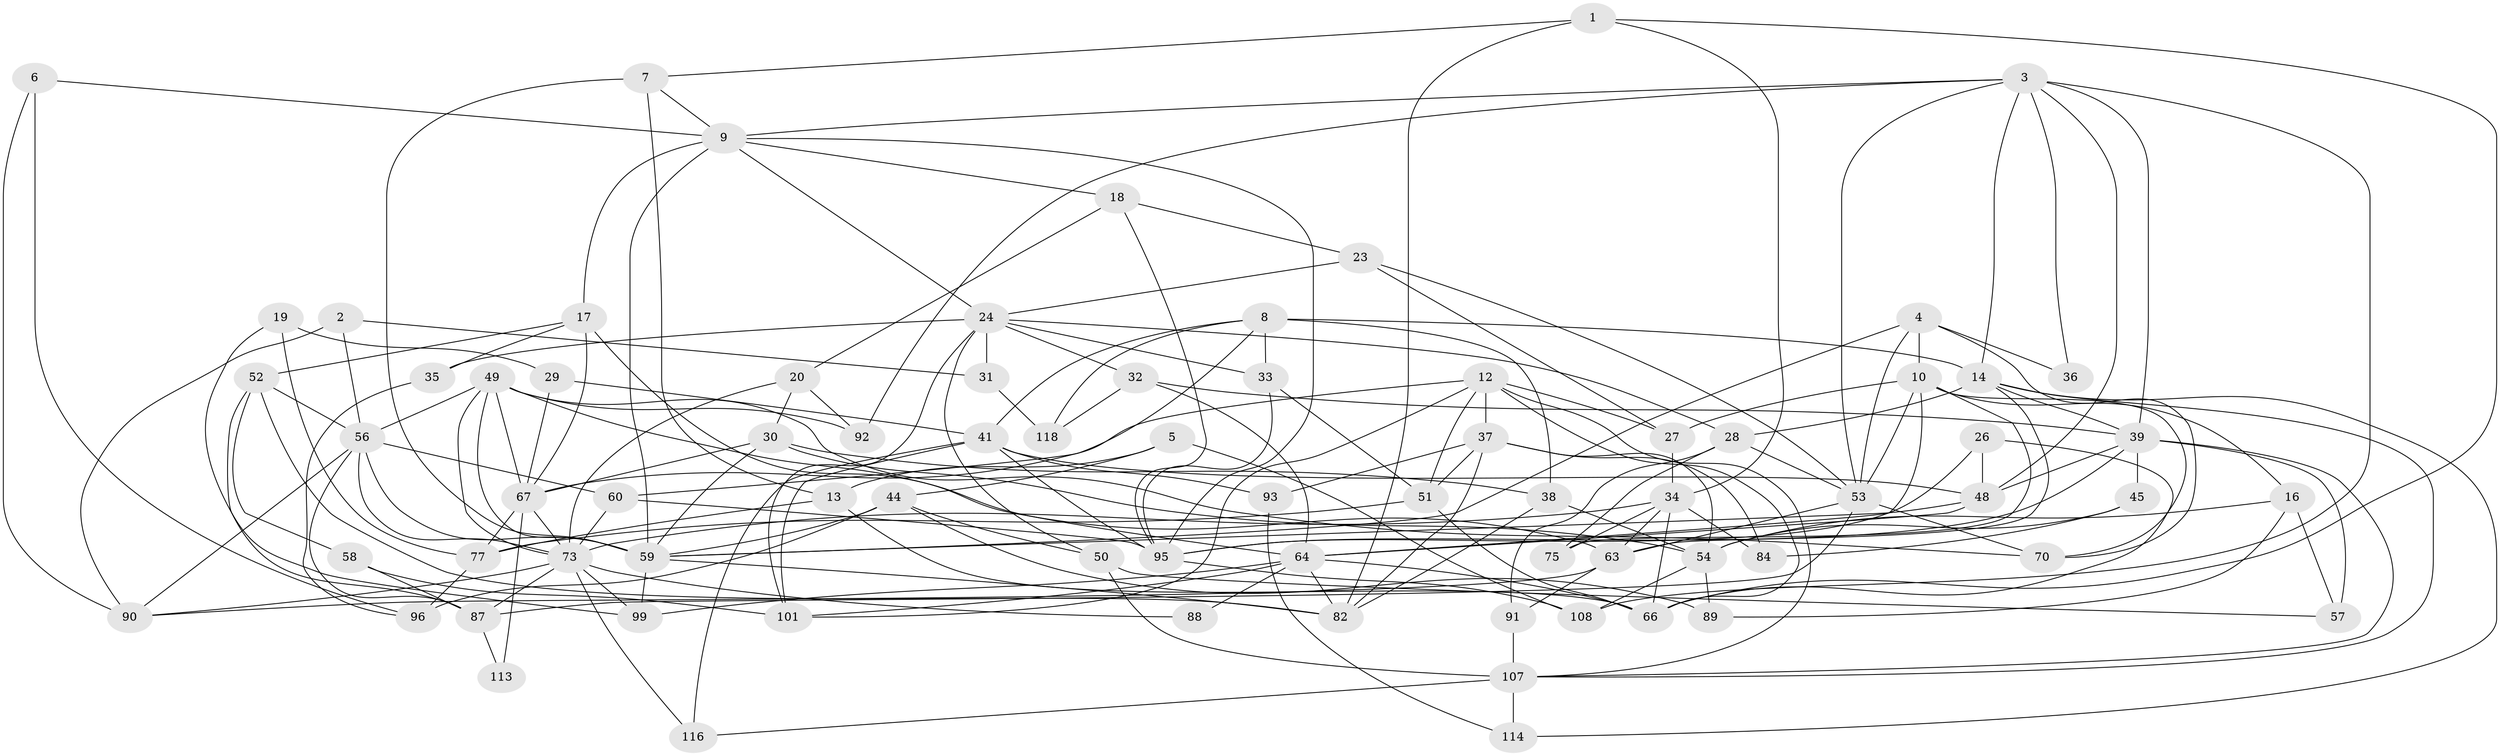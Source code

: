 // original degree distribution, {4: 0.2542372881355932, 2: 0.11016949152542373, 3: 0.2796610169491525, 5: 0.2542372881355932, 6: 0.06779661016949153, 7: 0.025423728813559324, 8: 0.00847457627118644}
// Generated by graph-tools (version 1.1) at 2025/41/03/06/25 10:41:52]
// undirected, 76 vertices, 189 edges
graph export_dot {
graph [start="1"]
  node [color=gray90,style=filled];
  1;
  2 [super="+46"];
  3 [super="+15"];
  4 [super="+61"];
  5;
  6;
  7;
  8 [super="+22"];
  9 [super="+55"];
  10 [super="+11"];
  12 [super="+21"];
  13 [super="+43"];
  14 [super="+79"];
  16 [super="+47"];
  17;
  18 [super="+25"];
  19;
  20 [super="+110"];
  23;
  24 [super="+62"];
  26;
  27;
  28 [super="+78"];
  29;
  30 [super="+111"];
  31;
  32 [super="+42"];
  33;
  34 [super="+94"];
  35;
  36;
  37 [super="+40"];
  38;
  39 [super="+104"];
  41 [super="+65"];
  44 [super="+72"];
  45;
  48 [super="+81"];
  49 [super="+69"];
  50;
  51;
  52 [super="+80"];
  53 [super="+103"];
  54 [super="+71"];
  56 [super="+76"];
  57 [super="+86"];
  58;
  59 [super="+112"];
  60;
  63 [super="+68"];
  64 [super="+74"];
  66 [super="+97"];
  67 [super="+106"];
  70 [super="+105"];
  73 [super="+83"];
  75 [super="+85"];
  77 [super="+100"];
  82 [super="+115"];
  84;
  87;
  88;
  89;
  90;
  91;
  92;
  93;
  95 [super="+109"];
  96 [super="+98"];
  99;
  101 [super="+102"];
  107 [super="+117"];
  108;
  113;
  114;
  116;
  118;
  1 -- 7;
  1 -- 34;
  1 -- 82;
  1 -- 66;
  2 -- 90;
  2 -- 31;
  2 -- 56;
  3 -- 53;
  3 -- 48;
  3 -- 36;
  3 -- 108;
  3 -- 14;
  3 -- 92;
  3 -- 9;
  3 -- 39;
  4 -- 59;
  4 -- 36;
  4 -- 53;
  4 -- 10 [weight=2];
  4 -- 70;
  5 -- 44;
  5 -- 108;
  5 -- 13;
  6 -- 90;
  6 -- 9;
  6 -- 96;
  7 -- 59;
  7 -- 13;
  7 -- 9;
  8 -- 60;
  8 -- 14;
  8 -- 33;
  8 -- 118;
  8 -- 38;
  8 -- 41;
  9 -- 18;
  9 -- 17;
  9 -- 24;
  9 -- 59;
  9 -- 95;
  10 -- 27;
  10 -- 53;
  10 -- 64;
  10 -- 75;
  10 -- 16;
  10 -- 70;
  12 -- 27;
  12 -- 37;
  12 -- 51;
  12 -- 101;
  12 -- 107;
  12 -- 67;
  12 -- 66;
  13 -- 66;
  13 -- 77;
  14 -- 39;
  14 -- 107;
  14 -- 28 [weight=2];
  14 -- 114;
  14 -- 63;
  16 -- 57;
  16 -- 54;
  16 -- 89;
  17 -- 35;
  17 -- 52;
  17 -- 64;
  17 -- 67;
  18 -- 23;
  18 -- 20;
  18 -- 95;
  19 -- 29;
  19 -- 99;
  19 -- 77;
  20 -- 30;
  20 -- 92;
  20 -- 73;
  23 -- 27;
  23 -- 24;
  23 -- 53;
  24 -- 31;
  24 -- 33;
  24 -- 35;
  24 -- 50;
  24 -- 32;
  24 -- 101;
  24 -- 28;
  26 -- 66;
  26 -- 48;
  26 -- 95;
  27 -- 34;
  28 -- 75;
  28 -- 53;
  28 -- 91;
  29 -- 67;
  29 -- 41;
  30 -- 38;
  30 -- 54;
  30 -- 59;
  30 -- 67;
  31 -- 118;
  32 -- 118;
  32 -- 64;
  32 -- 39;
  33 -- 51;
  33 -- 95;
  34 -- 73;
  34 -- 75;
  34 -- 63;
  34 -- 84;
  34 -- 66;
  35 -- 96;
  37 -- 51;
  37 -- 93;
  37 -- 84;
  37 -- 54;
  37 -- 82;
  38 -- 82;
  38 -- 54;
  39 -- 45;
  39 -- 48;
  39 -- 95;
  39 -- 107;
  39 -- 57;
  41 -- 48;
  41 -- 95;
  41 -- 116;
  41 -- 93;
  41 -- 101;
  44 -- 59;
  44 -- 50;
  44 -- 96 [weight=2];
  44 -- 89;
  45 -- 84;
  45 -- 54;
  48 -- 64;
  48 -- 59;
  49 -- 73;
  49 -- 92;
  49 -- 70;
  49 -- 63;
  49 -- 56;
  49 -- 59;
  49 -- 67;
  50 -- 107 [weight=2];
  50 -- 57;
  51 -- 77;
  51 -- 66;
  52 -- 87;
  52 -- 56;
  52 -- 58;
  52 -- 82;
  53 -- 87;
  53 -- 63;
  53 -- 70;
  54 -- 108;
  54 -- 89;
  56 -- 60;
  56 -- 87;
  56 -- 73;
  56 -- 90;
  56 -- 59;
  58 -- 87;
  58 -- 101;
  59 -- 82;
  59 -- 99;
  60 -- 95;
  60 -- 73;
  63 -- 91;
  63 -- 90;
  64 -- 99;
  64 -- 88;
  64 -- 82;
  64 -- 101;
  64 -- 66;
  67 -- 73;
  67 -- 113;
  67 -- 77;
  73 -- 87;
  73 -- 99;
  73 -- 116;
  73 -- 88;
  73 -- 90;
  77 -- 96;
  87 -- 113;
  91 -- 107;
  93 -- 114;
  95 -- 108;
  107 -- 114;
  107 -- 116;
}
